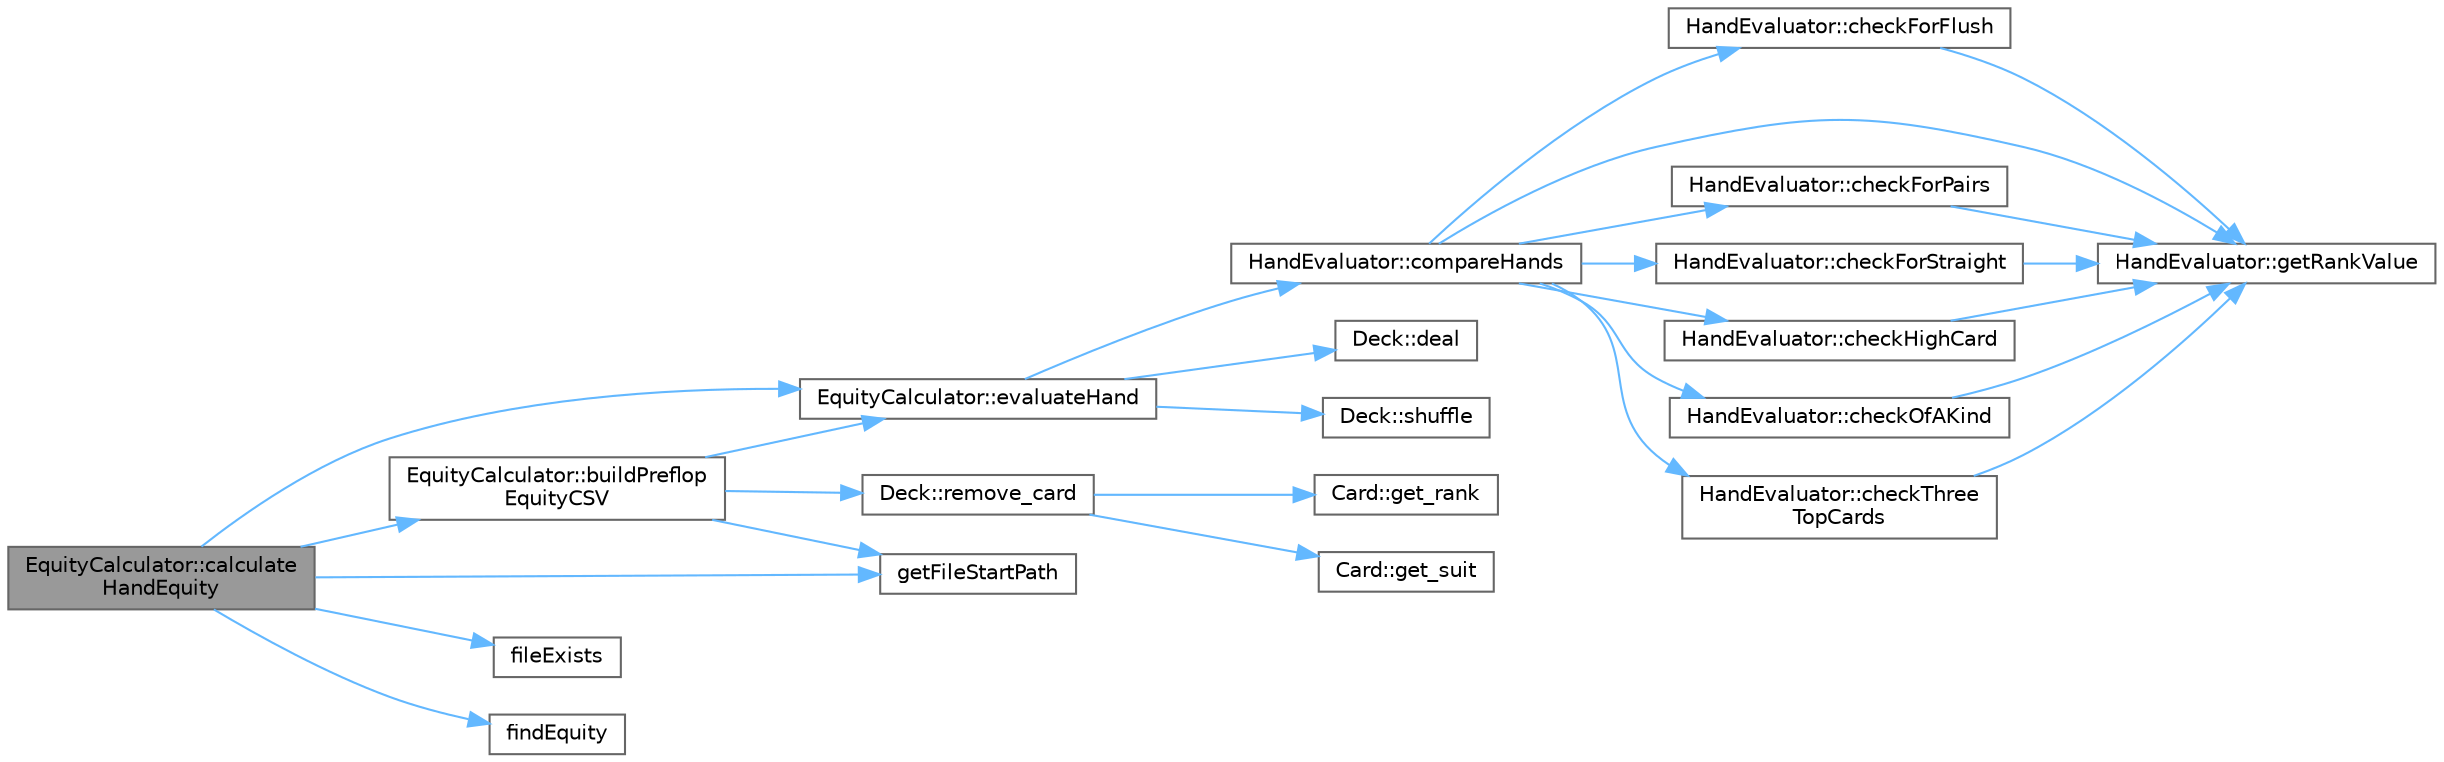 digraph "EquityCalculator::calculateHandEquity"
{
 // INTERACTIVE_SVG=YES
 // LATEX_PDF_SIZE
  bgcolor="transparent";
  edge [fontname=Helvetica,fontsize=10,labelfontname=Helvetica,labelfontsize=10];
  node [fontname=Helvetica,fontsize=10,shape=box,height=0.2,width=0.4];
  rankdir="LR";
  Node1 [id="Node000001",label="EquityCalculator::calculate\lHandEquity",height=0.2,width=0.4,color="gray40", fillcolor="grey60", style="filled", fontcolor="black",tooltip="Evaluates the equity of a hand against multiple opponents."];
  Node1 -> Node2 [id="edge1_Node000001_Node000002",color="steelblue1",style="solid",tooltip=" "];
  Node2 [id="Node000002",label="EquityCalculator::buildPreflop\lEquityCSV",height=0.2,width=0.4,color="grey40", fillcolor="white", style="filled",URL="$class_equity_calculator.html#a5e6d58769d8554960b7434bef984cb28",tooltip=" "];
  Node2 -> Node3 [id="edge2_Node000002_Node000003",color="steelblue1",style="solid",tooltip=" "];
  Node3 [id="Node000003",label="EquityCalculator::evaluateHand",height=0.2,width=0.4,color="grey40", fillcolor="white", style="filled",URL="$class_equity_calculator.html#af315dfcb578ab5889dab4bc970b1d597",tooltip=" "];
  Node3 -> Node4 [id="edge3_Node000003_Node000004",color="steelblue1",style="solid",tooltip=" "];
  Node4 [id="Node000004",label="HandEvaluator::compareHands",height=0.2,width=0.4,color="grey40", fillcolor="white", style="filled",URL="$class_hand_evaluator.html#ac699bebeb0b211a7b84359a1023e0d83",tooltip="Compares two hands to determine the winner."];
  Node4 -> Node5 [id="edge4_Node000004_Node000005",color="steelblue1",style="solid",tooltip=" "];
  Node5 [id="Node000005",label="HandEvaluator::checkForFlush",height=0.2,width=0.4,color="grey40", fillcolor="white", style="filled",URL="$class_hand_evaluator.html#a3516765d723bb99d75f7a881c6cf5202",tooltip="Checks for a flush in a combined hand and community cards."];
  Node5 -> Node6 [id="edge5_Node000005_Node000006",color="steelblue1",style="solid",tooltip=" "];
  Node6 [id="Node000006",label="HandEvaluator::getRankValue",height=0.2,width=0.4,color="grey40", fillcolor="white", style="filled",URL="$class_hand_evaluator.html#aad910729e355e6c35737a4d3c064133b",tooltip="Gets the numerical value of a card rank."];
  Node4 -> Node7 [id="edge6_Node000004_Node000007",color="steelblue1",style="solid",tooltip=" "];
  Node7 [id="Node000007",label="HandEvaluator::checkForPairs",height=0.2,width=0.4,color="grey40", fillcolor="white", style="filled",URL="$class_hand_evaluator.html#a44981d3722af1c7238008efb7d9d1ff5",tooltip="Checks for pairs in a combined hand and community cards."];
  Node7 -> Node6 [id="edge7_Node000007_Node000006",color="steelblue1",style="solid",tooltip=" "];
  Node4 -> Node8 [id="edge8_Node000004_Node000008",color="steelblue1",style="solid",tooltip=" "];
  Node8 [id="Node000008",label="HandEvaluator::checkForStraight",height=0.2,width=0.4,color="grey40", fillcolor="white", style="filled",URL="$class_hand_evaluator.html#a5bc5392a16674e019105c2d84a88e31b",tooltip="Checks for a straight in a combined hand and community cards."];
  Node8 -> Node6 [id="edge9_Node000008_Node000006",color="steelblue1",style="solid",tooltip=" "];
  Node4 -> Node9 [id="edge10_Node000004_Node000009",color="steelblue1",style="solid",tooltip=" "];
  Node9 [id="Node000009",label="HandEvaluator::checkHighCard",height=0.2,width=0.4,color="grey40", fillcolor="white", style="filled",URL="$class_hand_evaluator.html#ac827b68f055f510da7e982ee961cae5e",tooltip="Compares high cards between two hands."];
  Node9 -> Node6 [id="edge11_Node000009_Node000006",color="steelblue1",style="solid",tooltip=" "];
  Node4 -> Node10 [id="edge12_Node000004_Node000010",color="steelblue1",style="solid",tooltip=" "];
  Node10 [id="Node000010",label="HandEvaluator::checkOfAKind",height=0.2,width=0.4,color="grey40", fillcolor="white", style="filled",URL="$class_hand_evaluator.html#a96fb1828d429e6883dc4933bcdf2c229",tooltip="Checks for a specified number of a kind in a hand and community cards."];
  Node10 -> Node6 [id="edge13_Node000010_Node000006",color="steelblue1",style="solid",tooltip=" "];
  Node4 -> Node11 [id="edge14_Node000004_Node000011",color="steelblue1",style="solid",tooltip=" "];
  Node11 [id="Node000011",label="HandEvaluator::checkThree\lTopCards",height=0.2,width=0.4,color="grey40", fillcolor="white", style="filled",URL="$class_hand_evaluator.html#a91e4193fdf660f4648a71addc1845b6f",tooltip="Compares the top three cards between two hands after pairs have been evaluated."];
  Node11 -> Node6 [id="edge15_Node000011_Node000006",color="steelblue1",style="solid",tooltip=" "];
  Node4 -> Node6 [id="edge16_Node000004_Node000006",color="steelblue1",style="solid",tooltip=" "];
  Node3 -> Node12 [id="edge17_Node000003_Node000012",color="steelblue1",style="solid",tooltip=" "];
  Node12 [id="Node000012",label="Deck::deal",height=0.2,width=0.4,color="grey40", fillcolor="white", style="filled",URL="$class_deck.html#a16604aabf7fc56dd44a72c4e862758cf",tooltip="Deals a card from the top of the deck."];
  Node3 -> Node13 [id="edge18_Node000003_Node000013",color="steelblue1",style="solid",tooltip=" "];
  Node13 [id="Node000013",label="Deck::shuffle",height=0.2,width=0.4,color="grey40", fillcolor="white", style="filled",URL="$class_deck.html#ae5a1e52ab00ae5924f2bc6b730dba3eb",tooltip="Shuffles the deck of cards."];
  Node2 -> Node14 [id="edge19_Node000002_Node000014",color="steelblue1",style="solid",tooltip=" "];
  Node14 [id="Node000014",label="getFileStartPath",height=0.2,width=0.4,color="grey40", fillcolor="white", style="filled",URL="$_equity_calculator_8cpp.html#a0085024502b532d59d893e73ac36ab14",tooltip=" "];
  Node2 -> Node15 [id="edge20_Node000002_Node000015",color="steelblue1",style="solid",tooltip=" "];
  Node15 [id="Node000015",label="Deck::remove_card",height=0.2,width=0.4,color="grey40", fillcolor="white", style="filled",URL="$class_deck.html#a61714386178ebc83bfa95b838db0adf1",tooltip="Removes a specified card from the deck."];
  Node15 -> Node16 [id="edge21_Node000015_Node000016",color="steelblue1",style="solid",tooltip=" "];
  Node16 [id="Node000016",label="Card::get_rank",height=0.2,width=0.4,color="grey40", fillcolor="white", style="filled",URL="$class_card.html#a684299c7ec09b07b09ff1072c7b908e3",tooltip="Gets the rank of the card."];
  Node15 -> Node17 [id="edge22_Node000015_Node000017",color="steelblue1",style="solid",tooltip=" "];
  Node17 [id="Node000017",label="Card::get_suit",height=0.2,width=0.4,color="grey40", fillcolor="white", style="filled",URL="$class_card.html#a9df0b3ca31842ad2c8669cae24e543bf",tooltip="Gets the suit of the card."];
  Node1 -> Node3 [id="edge23_Node000001_Node000003",color="steelblue1",style="solid",tooltip=" "];
  Node1 -> Node18 [id="edge24_Node000001_Node000018",color="steelblue1",style="solid",tooltip=" "];
  Node18 [id="Node000018",label="fileExists",height=0.2,width=0.4,color="grey40", fillcolor="white", style="filled",URL="$_equity_calculator_8cpp.html#afdd89841220a8b18e39e0844a833a18b",tooltip=" "];
  Node1 -> Node19 [id="edge25_Node000001_Node000019",color="steelblue1",style="solid",tooltip=" "];
  Node19 [id="Node000019",label="findEquity",height=0.2,width=0.4,color="grey40", fillcolor="white", style="filled",URL="$_equity_calculator_8cpp.html#aa9ab51326f7a7ffec25f84df17eba498",tooltip=" "];
  Node1 -> Node14 [id="edge26_Node000001_Node000014",color="steelblue1",style="solid",tooltip=" "];
}
